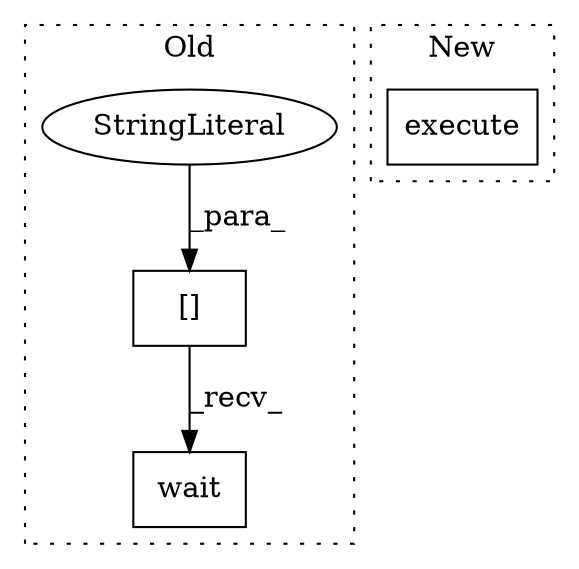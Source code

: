 digraph G {
subgraph cluster0 {
1 [label="wait" a="32" s="2149,2156" l="5,1" shape="box"];
3 [label="[]" a="2" s="2137,2147" l="4,1" shape="box"];
4 [label="StringLiteral" a="45" s="2141" l="6" shape="ellipse"];
label = "Old";
style="dotted";
}
subgraph cluster1 {
2 [label="execute" a="32" s="2324,2435" l="8,1" shape="box"];
label = "New";
style="dotted";
}
3 -> 1 [label="_recv_"];
4 -> 3 [label="_para_"];
}
